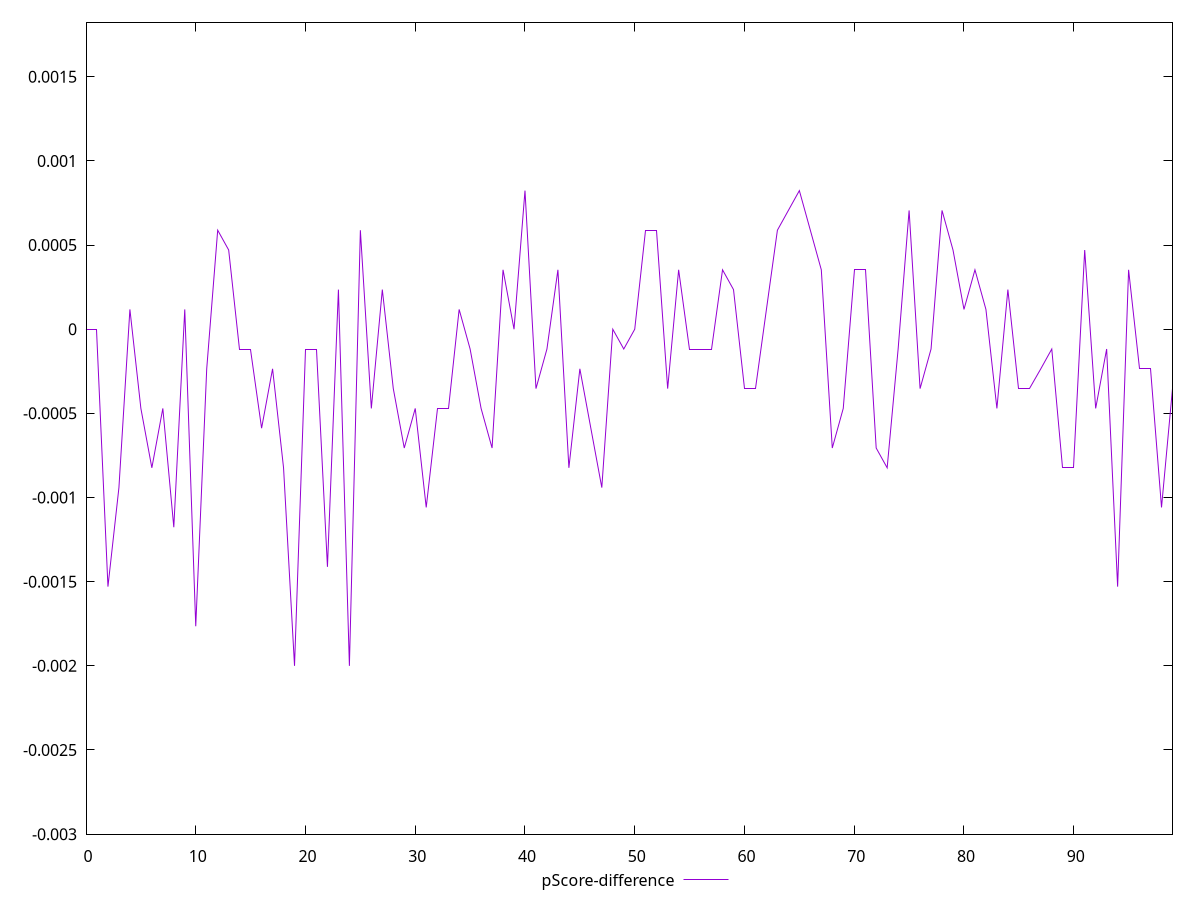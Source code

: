 reset

$pScoreDifference <<EOF
0 0
1 0
2 -0.0015294117647058902
3 -0.0009411764705882231
4 0.00011764705882355564
5 -0.00047058823529411153
6 -0.0008235294117647229
7 -0.00047058823529411153
8 -0.0011764705882352788
9 0.00011764705882355564
10 -0.001764705882352946
11 -0.00023529411764705577
12 0.0005882352941176672
13 0.00047058823529411153
14 -0.00011764705882350013
15 -0.00011764705882350013
16 -0.0005882352941176117
17 -0.00023529411764705577
18 -0.0008235294117647229
19 -0.0020000000000000018
20 -0.00011764705882350013
21 -0.00011764705882350013
22 -0.0014117647058823346
23 0.00023529411764705577
24 -0.0020000000000000018
25 0.0005882352941176672
26 -0.00047058823529411153
27 0.00023529411764705577
28 -0.0003529411764705559
29 -0.0007058823529411673
30 -0.00047058823529411153
31 -0.0010588235294117787
32 -0.00047058823529411153
33 -0.00047058823529411153
34 0.00011764705882355564
35 -0.00011764705882350013
36 -0.00047058823529411153
37 -0.0007058823529411673
38 0.0003529411764706114
39 0
40 0.0008235294117647229
41 -0.0003529411764705559
42 -0.00011764705882350013
43 0.0003529411764706114
44 -0.0008235294117647229
45 -0.00023529411764705577
46 -0.0005882352941176117
47 -0.0009411764705882231
48 0
49 -0.00011764705882350013
50 0
51 0.0005882352941176672
52 0.0005882352941176672
53 -0.0003529411764705559
54 0.0003529411764706114
55 -0.00011764705882350013
56 -0.00011764705882350013
57 -0.00011764705882350013
58 0.0003529411764706114
59 0.00023529411764705577
60 -0.0003529411764705559
61 -0.0003529411764705559
62 0.00011764705882355564
63 0.0005882352941176672
64 0.0007058823529411673
65 0.0008235294117647229
66 0.0005882352941176672
67 0.0003529411764706114
68 -0.0007058823529411673
69 -0.00047058823529411153
70 0.0003529411764706114
71 0.0003529411764706114
72 -0.0007058823529411673
73 -0.0008235294117647229
74 -0.00011764705882350013
75 0.0007058823529411673
76 -0.0003529411764705559
77 -0.00011764705882350013
78 0.0007058823529411673
79 0.00047058823529411153
80 0.00011764705882355564
81 0.0003529411764706114
82 0.00011764705882355564
83 -0.00047058823529411153
84 0.00023529411764705577
85 -0.0003529411764705559
86 -0.0003529411764705559
87 -0.00023529411764705577
88 -0.00011764705882350013
89 -0.0008235294117647229
90 -0.0008235294117647229
91 0.00047058823529411153
92 -0.00047058823529411153
93 -0.00011764705882350013
94 -0.0015294117647058902
95 0.0003529411764706114
96 -0.00023529411764705577
97 -0.00023529411764705577
98 -0.0010588235294117787
99 -0.0003529411764705559
EOF

set key outside below
set xrange [0:99]
set yrange [-0.003000000000000002:0.001823529411764723]
set trange [-0.003000000000000002:0.001823529411764723]
set terminal svg size 640, 500 enhanced background rgb 'white'
set output "report_00026_2021-02-22T21:38:55.199Z/uses-rel-preload/samples/pages/pScore-difference/values.svg"

plot $pScoreDifference title "pScore-difference" with line

reset
